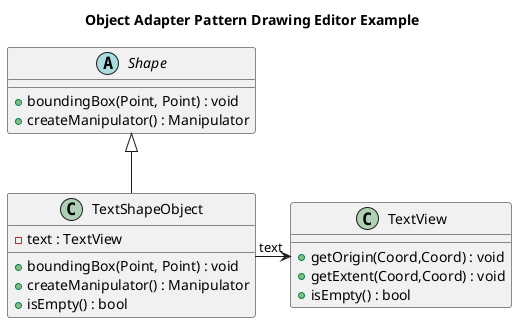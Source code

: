 @startuml

skinparam linetype ortho

title Object Adapter Pattern Drawing Editor Example

abstract class Shape
class TextShapeObject
class TextView

Shape : +boundingBox(Point, Point) : void
Shape : +createManipulator() : Manipulator

TextShapeObject : -text : TextView
TextShapeObject : +boundingBox(Point, Point) : void
TextShapeObject : +createManipulator() : Manipulator
TextShapeObject : +isEmpty() : bool

TextView : +getOrigin(Coord,Coord) : void
TextView : +getExtent(Coord,Coord) : void
TextView : +isEmpty() : bool

Shape <|-- TextShapeObject
TextShapeObject "text" -> TextView



@enduml
